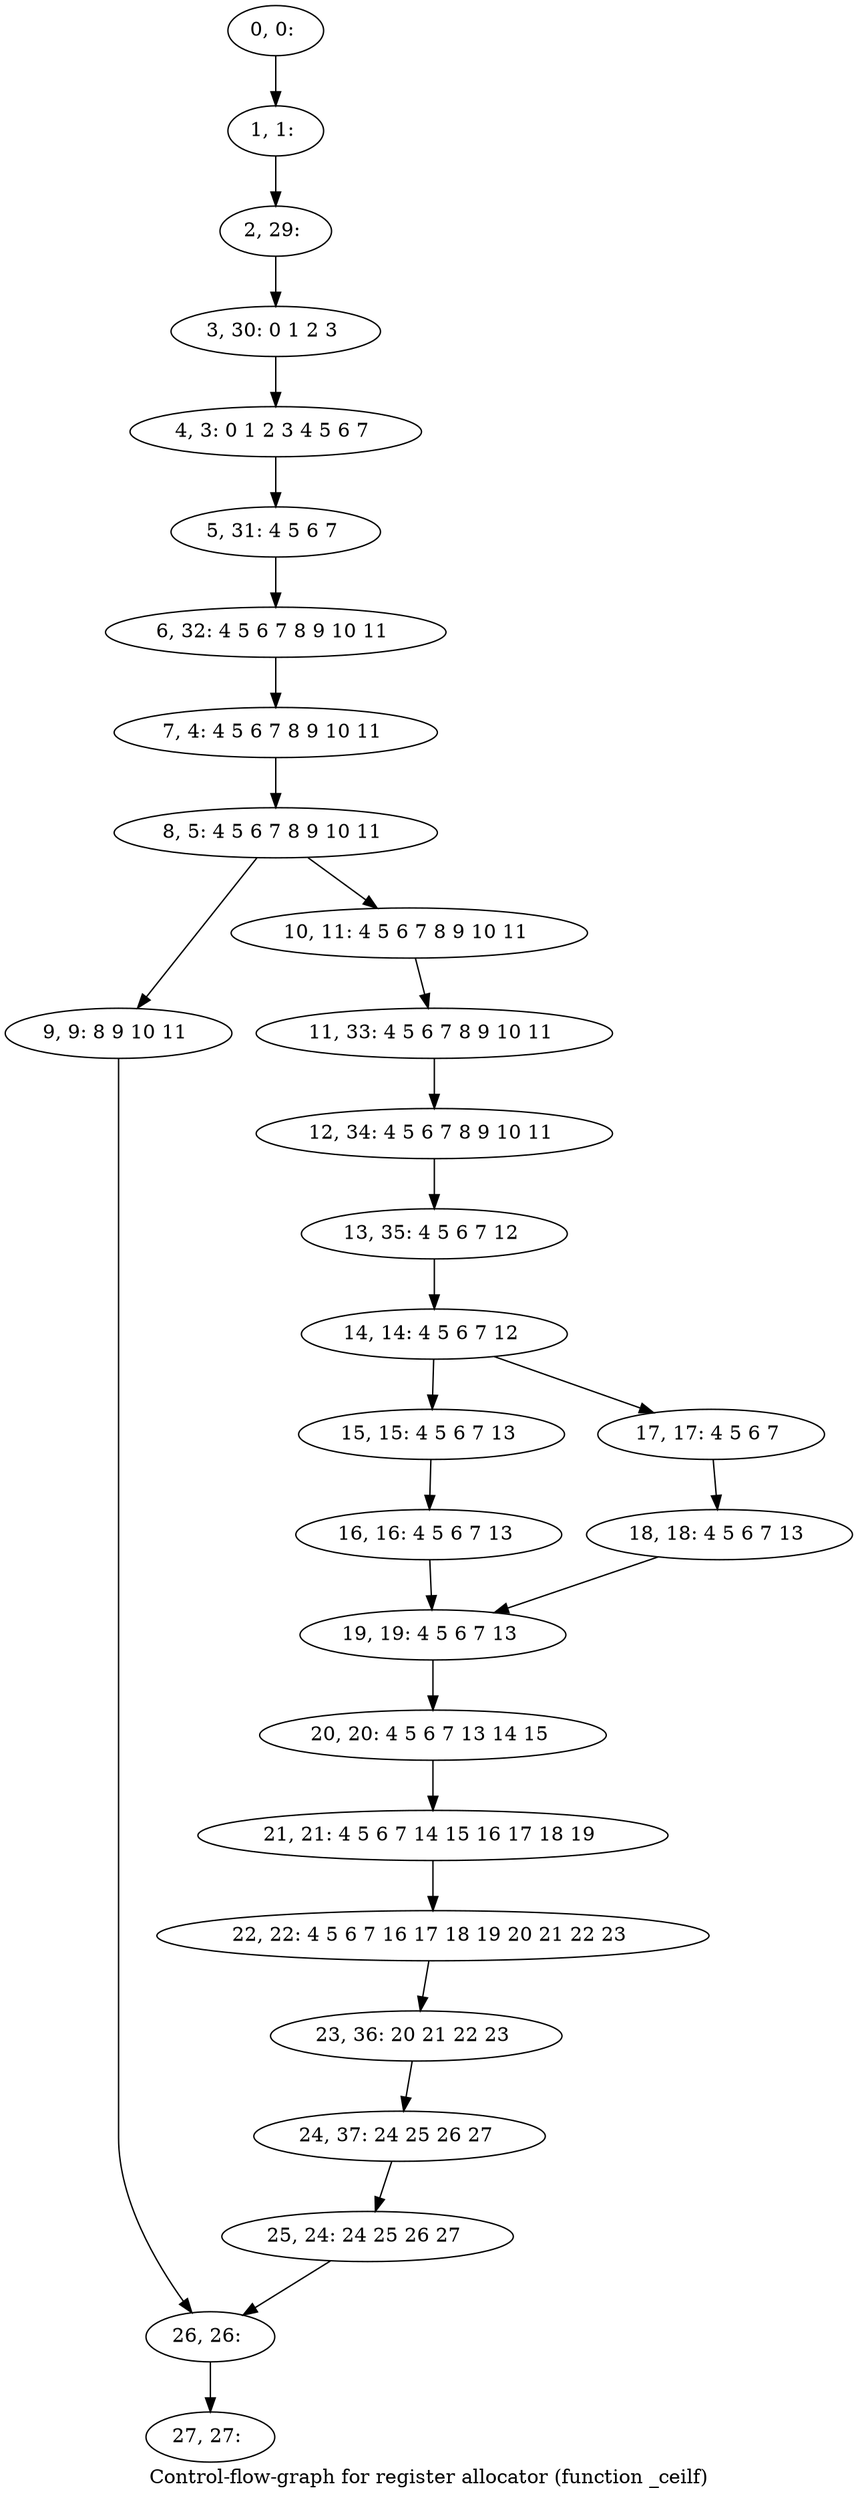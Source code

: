 digraph G {
graph [label="Control-flow-graph for register allocator (function _ceilf)"]
0[label="0, 0: "];
1[label="1, 1: "];
2[label="2, 29: "];
3[label="3, 30: 0 1 2 3 "];
4[label="4, 3: 0 1 2 3 4 5 6 7 "];
5[label="5, 31: 4 5 6 7 "];
6[label="6, 32: 4 5 6 7 8 9 10 11 "];
7[label="7, 4: 4 5 6 7 8 9 10 11 "];
8[label="8, 5: 4 5 6 7 8 9 10 11 "];
9[label="9, 9: 8 9 10 11 "];
10[label="10, 11: 4 5 6 7 8 9 10 11 "];
11[label="11, 33: 4 5 6 7 8 9 10 11 "];
12[label="12, 34: 4 5 6 7 8 9 10 11 "];
13[label="13, 35: 4 5 6 7 12 "];
14[label="14, 14: 4 5 6 7 12 "];
15[label="15, 15: 4 5 6 7 13 "];
16[label="16, 16: 4 5 6 7 13 "];
17[label="17, 17: 4 5 6 7 "];
18[label="18, 18: 4 5 6 7 13 "];
19[label="19, 19: 4 5 6 7 13 "];
20[label="20, 20: 4 5 6 7 13 14 15 "];
21[label="21, 21: 4 5 6 7 14 15 16 17 18 19 "];
22[label="22, 22: 4 5 6 7 16 17 18 19 20 21 22 23 "];
23[label="23, 36: 20 21 22 23 "];
24[label="24, 37: 24 25 26 27 "];
25[label="25, 24: 24 25 26 27 "];
26[label="26, 26: "];
27[label="27, 27: "];
0->1 ;
1->2 ;
2->3 ;
3->4 ;
4->5 ;
5->6 ;
6->7 ;
7->8 ;
8->9 ;
8->10 ;
9->26 ;
10->11 ;
11->12 ;
12->13 ;
13->14 ;
14->15 ;
14->17 ;
15->16 ;
16->19 ;
17->18 ;
18->19 ;
19->20 ;
20->21 ;
21->22 ;
22->23 ;
23->24 ;
24->25 ;
25->26 ;
26->27 ;
}
